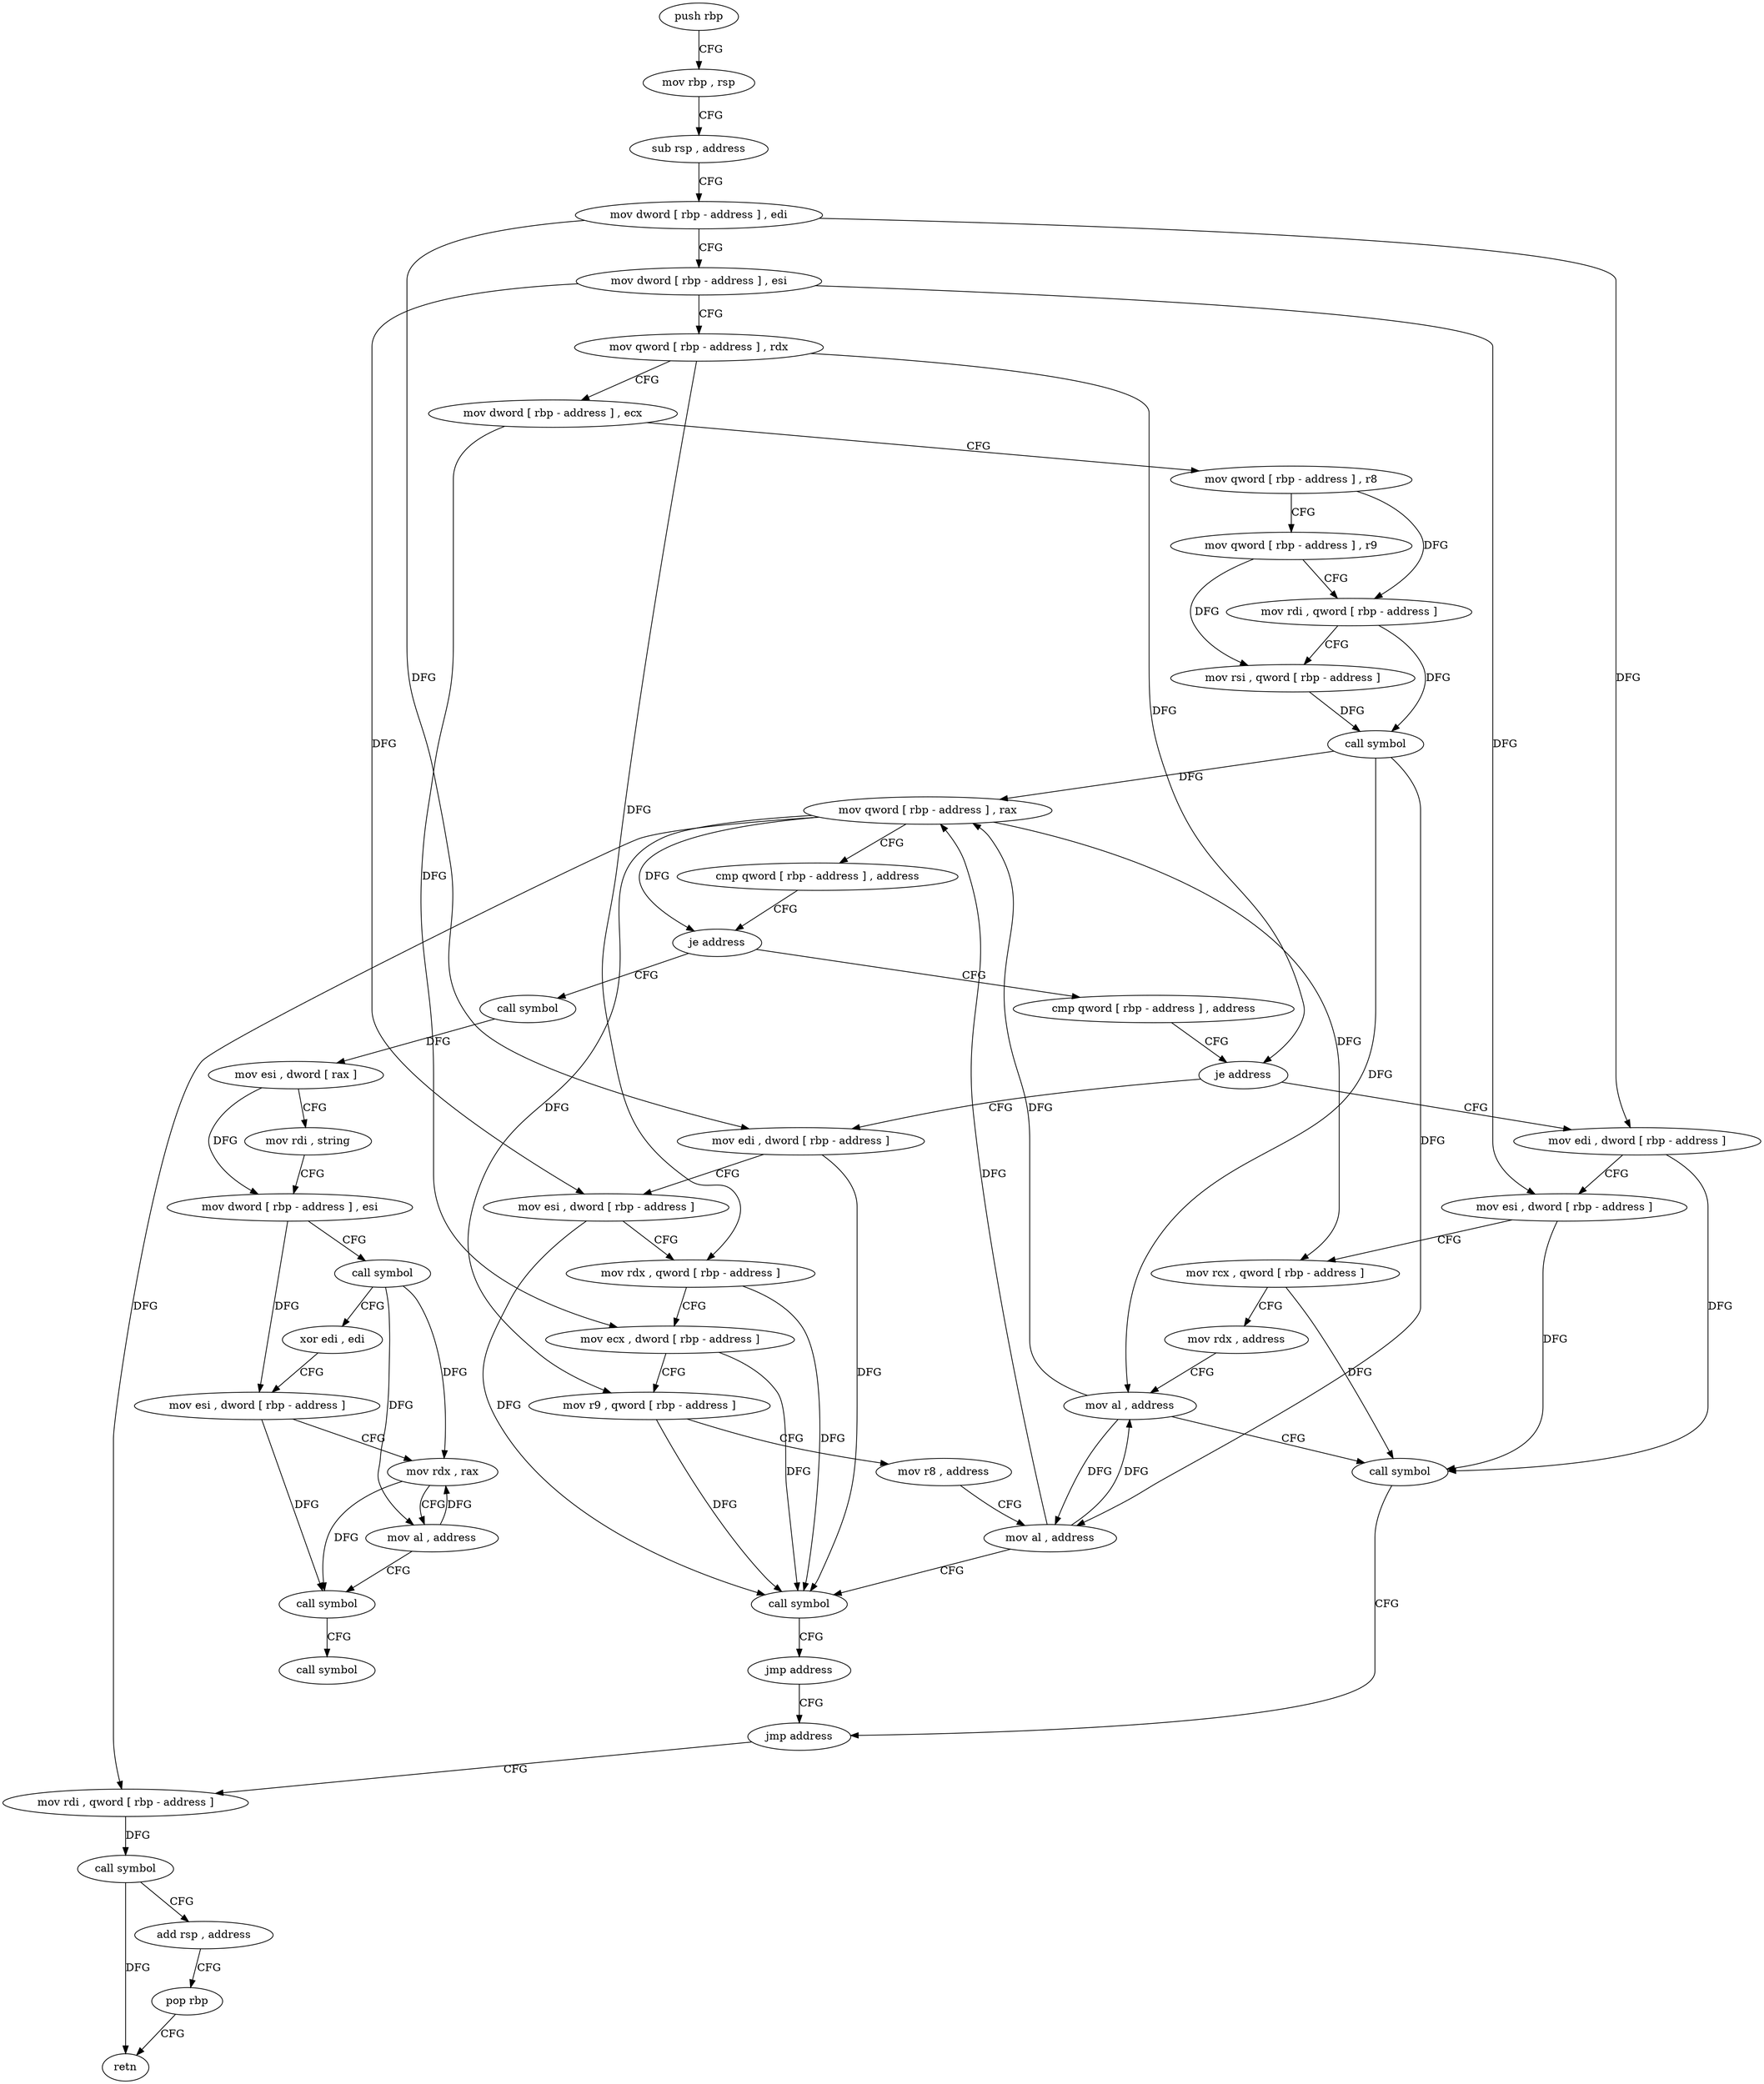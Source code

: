 digraph "func" {
"4275408" [label = "push rbp" ]
"4275409" [label = "mov rbp , rsp" ]
"4275412" [label = "sub rsp , address" ]
"4275416" [label = "mov dword [ rbp - address ] , edi" ]
"4275419" [label = "mov dword [ rbp - address ] , esi" ]
"4275422" [label = "mov qword [ rbp - address ] , rdx" ]
"4275426" [label = "mov dword [ rbp - address ] , ecx" ]
"4275429" [label = "mov qword [ rbp - address ] , r8" ]
"4275433" [label = "mov qword [ rbp - address ] , r9" ]
"4275437" [label = "mov rdi , qword [ rbp - address ]" ]
"4275441" [label = "mov rsi , qword [ rbp - address ]" ]
"4275445" [label = "call symbol" ]
"4275450" [label = "mov qword [ rbp - address ] , rax" ]
"4275454" [label = "cmp qword [ rbp - address ] , address" ]
"4275459" [label = "je address" ]
"4275547" [label = "call symbol" ]
"4275465" [label = "cmp qword [ rbp - address ] , address" ]
"4275552" [label = "mov esi , dword [ rax ]" ]
"4275554" [label = "mov rdi , string" ]
"4275564" [label = "mov dword [ rbp - address ] , esi" ]
"4275567" [label = "call symbol" ]
"4275572" [label = "xor edi , edi" ]
"4275574" [label = "mov esi , dword [ rbp - address ]" ]
"4275577" [label = "mov rdx , rax" ]
"4275580" [label = "mov al , address" ]
"4275582" [label = "call symbol" ]
"4275587" [label = "call symbol" ]
"4275470" [label = "je address" ]
"4275515" [label = "mov edi , dword [ rbp - address ]" ]
"4275476" [label = "mov edi , dword [ rbp - address ]" ]
"4275518" [label = "mov esi , dword [ rbp - address ]" ]
"4275521" [label = "mov rcx , qword [ rbp - address ]" ]
"4275525" [label = "mov rdx , address" ]
"4275535" [label = "mov al , address" ]
"4275537" [label = "call symbol" ]
"4275542" [label = "jmp address" ]
"4275479" [label = "mov esi , dword [ rbp - address ]" ]
"4275482" [label = "mov rdx , qword [ rbp - address ]" ]
"4275486" [label = "mov ecx , dword [ rbp - address ]" ]
"4275489" [label = "mov r9 , qword [ rbp - address ]" ]
"4275493" [label = "mov r8 , address" ]
"4275503" [label = "mov al , address" ]
"4275505" [label = "call symbol" ]
"4275510" [label = "jmp address" ]
"4275592" [label = "mov rdi , qword [ rbp - address ]" ]
"4275596" [label = "call symbol" ]
"4275601" [label = "add rsp , address" ]
"4275605" [label = "pop rbp" ]
"4275606" [label = "retn" ]
"4275408" -> "4275409" [ label = "CFG" ]
"4275409" -> "4275412" [ label = "CFG" ]
"4275412" -> "4275416" [ label = "CFG" ]
"4275416" -> "4275419" [ label = "CFG" ]
"4275416" -> "4275515" [ label = "DFG" ]
"4275416" -> "4275476" [ label = "DFG" ]
"4275419" -> "4275422" [ label = "CFG" ]
"4275419" -> "4275518" [ label = "DFG" ]
"4275419" -> "4275479" [ label = "DFG" ]
"4275422" -> "4275426" [ label = "CFG" ]
"4275422" -> "4275470" [ label = "DFG" ]
"4275422" -> "4275482" [ label = "DFG" ]
"4275426" -> "4275429" [ label = "CFG" ]
"4275426" -> "4275486" [ label = "DFG" ]
"4275429" -> "4275433" [ label = "CFG" ]
"4275429" -> "4275437" [ label = "DFG" ]
"4275433" -> "4275437" [ label = "CFG" ]
"4275433" -> "4275441" [ label = "DFG" ]
"4275437" -> "4275441" [ label = "CFG" ]
"4275437" -> "4275445" [ label = "DFG" ]
"4275441" -> "4275445" [ label = "DFG" ]
"4275445" -> "4275450" [ label = "DFG" ]
"4275445" -> "4275535" [ label = "DFG" ]
"4275445" -> "4275503" [ label = "DFG" ]
"4275450" -> "4275454" [ label = "CFG" ]
"4275450" -> "4275459" [ label = "DFG" ]
"4275450" -> "4275521" [ label = "DFG" ]
"4275450" -> "4275489" [ label = "DFG" ]
"4275450" -> "4275592" [ label = "DFG" ]
"4275454" -> "4275459" [ label = "CFG" ]
"4275459" -> "4275547" [ label = "CFG" ]
"4275459" -> "4275465" [ label = "CFG" ]
"4275547" -> "4275552" [ label = "DFG" ]
"4275465" -> "4275470" [ label = "CFG" ]
"4275552" -> "4275554" [ label = "CFG" ]
"4275552" -> "4275564" [ label = "DFG" ]
"4275554" -> "4275564" [ label = "CFG" ]
"4275564" -> "4275567" [ label = "CFG" ]
"4275564" -> "4275574" [ label = "DFG" ]
"4275567" -> "4275572" [ label = "CFG" ]
"4275567" -> "4275577" [ label = "DFG" ]
"4275567" -> "4275580" [ label = "DFG" ]
"4275572" -> "4275574" [ label = "CFG" ]
"4275574" -> "4275577" [ label = "CFG" ]
"4275574" -> "4275582" [ label = "DFG" ]
"4275577" -> "4275580" [ label = "CFG" ]
"4275577" -> "4275582" [ label = "DFG" ]
"4275580" -> "4275582" [ label = "CFG" ]
"4275580" -> "4275577" [ label = "DFG" ]
"4275582" -> "4275587" [ label = "CFG" ]
"4275470" -> "4275515" [ label = "CFG" ]
"4275470" -> "4275476" [ label = "CFG" ]
"4275515" -> "4275518" [ label = "CFG" ]
"4275515" -> "4275537" [ label = "DFG" ]
"4275476" -> "4275479" [ label = "CFG" ]
"4275476" -> "4275505" [ label = "DFG" ]
"4275518" -> "4275521" [ label = "CFG" ]
"4275518" -> "4275537" [ label = "DFG" ]
"4275521" -> "4275525" [ label = "CFG" ]
"4275521" -> "4275537" [ label = "DFG" ]
"4275525" -> "4275535" [ label = "CFG" ]
"4275535" -> "4275537" [ label = "CFG" ]
"4275535" -> "4275450" [ label = "DFG" ]
"4275535" -> "4275503" [ label = "DFG" ]
"4275537" -> "4275542" [ label = "CFG" ]
"4275542" -> "4275592" [ label = "CFG" ]
"4275479" -> "4275482" [ label = "CFG" ]
"4275479" -> "4275505" [ label = "DFG" ]
"4275482" -> "4275486" [ label = "CFG" ]
"4275482" -> "4275505" [ label = "DFG" ]
"4275486" -> "4275489" [ label = "CFG" ]
"4275486" -> "4275505" [ label = "DFG" ]
"4275489" -> "4275493" [ label = "CFG" ]
"4275489" -> "4275505" [ label = "DFG" ]
"4275493" -> "4275503" [ label = "CFG" ]
"4275503" -> "4275505" [ label = "CFG" ]
"4275503" -> "4275450" [ label = "DFG" ]
"4275503" -> "4275535" [ label = "DFG" ]
"4275505" -> "4275510" [ label = "CFG" ]
"4275510" -> "4275542" [ label = "CFG" ]
"4275592" -> "4275596" [ label = "DFG" ]
"4275596" -> "4275601" [ label = "CFG" ]
"4275596" -> "4275606" [ label = "DFG" ]
"4275601" -> "4275605" [ label = "CFG" ]
"4275605" -> "4275606" [ label = "CFG" ]
}
